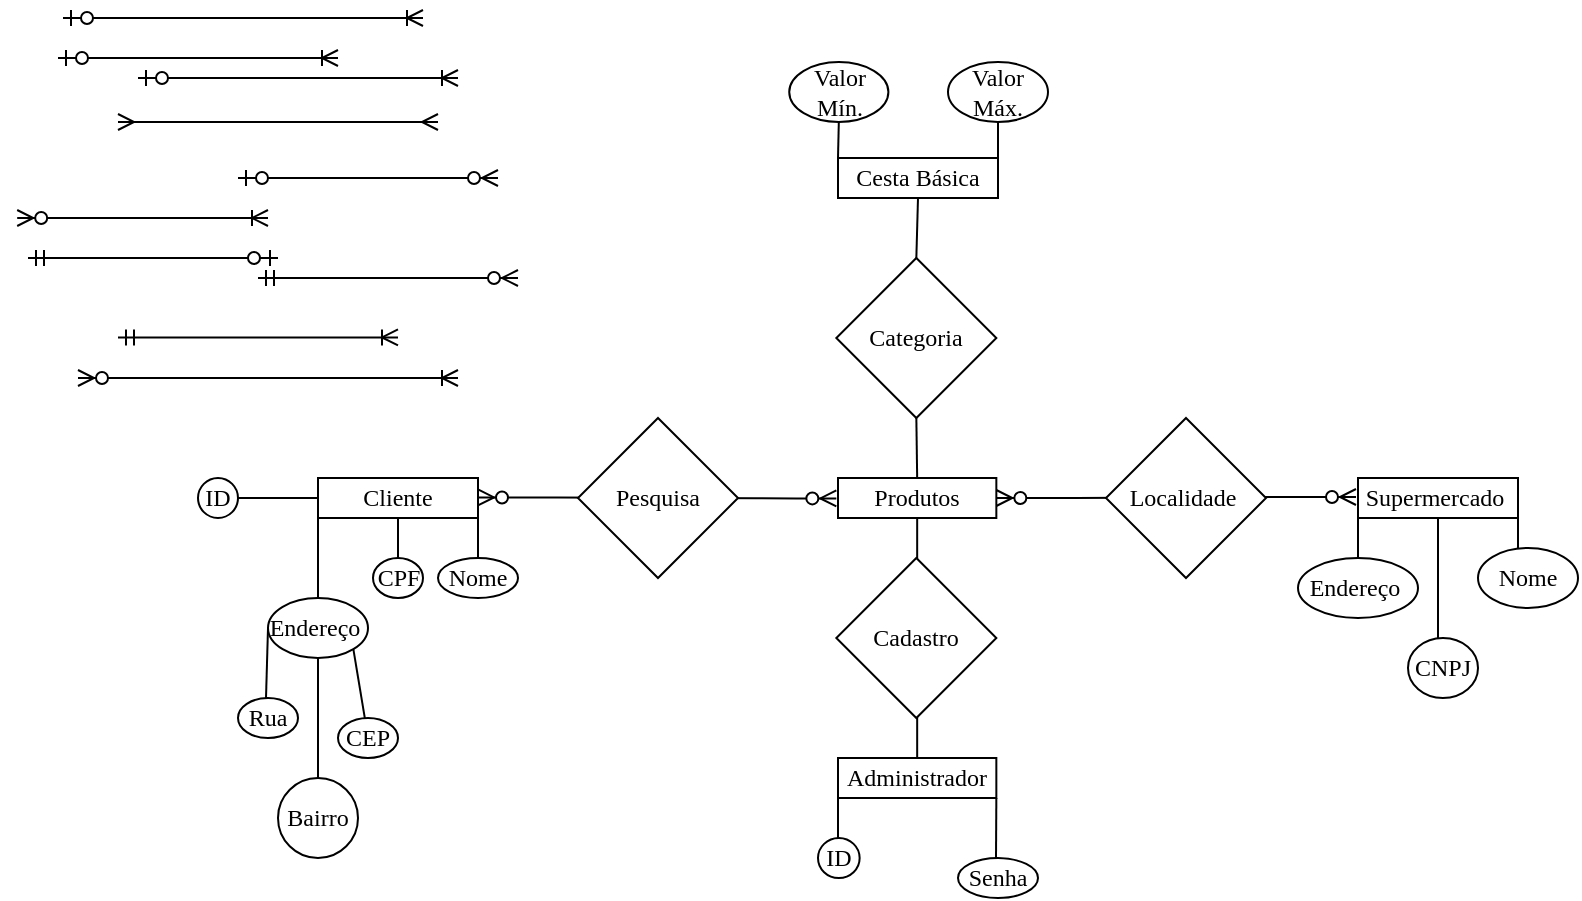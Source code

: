 <mxfile version="13.8.0" type="github">
  <diagram id="eSWgl5fm6VqWb7-yRT-q" name="Página-1">
    <mxGraphModel dx="1469" dy="1564" grid="1" gridSize="10" guides="1" tooltips="1" connect="1" arrows="1" fold="1" page="1" pageScale="1" pageWidth="827" pageHeight="1169" math="0" shadow="0">
      <root>
        <mxCell id="0" />
        <mxCell id="1" parent="0" />
        <mxCell id="ZF-4dj9gneZ3DAIQ6NbV-70" value="" style="endArrow=none;html=1;exitX=0.5;exitY=0;exitDx=0;exitDy=0;entryX=0.5;entryY=1;entryDx=0;entryDy=0;" edge="1" parent="1" source="6wXl4NRj1OaEJzUZebUB-18" target="6wXl4NRj1OaEJzUZebUB-16">
          <mxGeometry width="50" height="50" relative="1" as="geometry">
            <mxPoint x="330" y="350" as="sourcePoint" />
            <mxPoint x="380" y="300" as="targetPoint" />
          </mxGeometry>
        </mxCell>
        <mxCell id="ZF-4dj9gneZ3DAIQ6NbV-64" value="" style="edgeStyle=entityRelationEdgeStyle;fontSize=12;html=1;endArrow=ERzeroToMany;endFill=1;startArrow=ERzeroToMany;exitX=1;exitY=0.5;exitDx=0;exitDy=0;" edge="1" parent="1" source="6wXl4NRj1OaEJzUZebUB-16">
          <mxGeometry width="100" height="100" relative="1" as="geometry">
            <mxPoint x="369" y="210" as="sourcePoint" />
            <mxPoint x="539" y="209.5" as="targetPoint" />
          </mxGeometry>
        </mxCell>
        <mxCell id="ZF-4dj9gneZ3DAIQ6NbV-45" value="" style="edgeStyle=entityRelationEdgeStyle;fontSize=12;html=1;endArrow=ERzeroToMany;endFill=1;startArrow=ERzeroToMany;" edge="1" parent="1">
          <mxGeometry width="100" height="100" relative="1" as="geometry">
            <mxPoint x="100" y="209.74" as="sourcePoint" />
            <mxPoint x="279.17" y="210.21" as="targetPoint" />
          </mxGeometry>
        </mxCell>
        <mxCell id="6wXl4NRj1OaEJzUZebUB-64" value="" style="endArrow=none;html=1;entryX=1;entryY=1;entryDx=0;entryDy=0;" parent="1" target="6wXl4NRj1OaEJzUZebUB-30" edge="1">
          <mxGeometry width="50" height="50" relative="1" as="geometry">
            <mxPoint x="620" y="230" as="sourcePoint" />
            <mxPoint x="620" y="240" as="targetPoint" />
            <Array as="points">
              <mxPoint x="620" y="240" />
            </Array>
          </mxGeometry>
        </mxCell>
        <mxCell id="6wXl4NRj1OaEJzUZebUB-26" value="&lt;font face=&quot;Times New Roman&quot;&gt;Senha&lt;/font&gt;" style="ellipse;whiteSpace=wrap;html=1;" parent="1" vertex="1">
          <mxGeometry x="340" y="390.06" width="40" height="19.94" as="geometry" />
        </mxCell>
        <mxCell id="6wXl4NRj1OaEJzUZebUB-4" value="&lt;font face=&quot;Times New Roman&quot;&gt;ID&lt;/font&gt;" style="ellipse;whiteSpace=wrap;html=1;" parent="1" vertex="1">
          <mxGeometry x="-40" y="200" width="20" height="20" as="geometry" />
        </mxCell>
        <mxCell id="6wXl4NRj1OaEJzUZebUB-2" value="&lt;font face=&quot;Times New Roman&quot;&gt;Cliente&lt;/font&gt;" style="rounded=0;whiteSpace=wrap;html=1;" parent="1" vertex="1">
          <mxGeometry x="20" y="200" width="80" height="20" as="geometry" />
        </mxCell>
        <mxCell id="6wXl4NRj1OaEJzUZebUB-5" value="&lt;font face=&quot;Times New Roman&quot;&gt;Nome&lt;/font&gt;" style="ellipse;whiteSpace=wrap;html=1;" parent="1" vertex="1">
          <mxGeometry x="80" y="240" width="40" height="20" as="geometry" />
        </mxCell>
        <mxCell id="6wXl4NRj1OaEJzUZebUB-6" value="&lt;font face=&quot;Times New Roman&quot;&gt;CPF&lt;/font&gt;" style="ellipse;whiteSpace=wrap;html=1;" parent="1" vertex="1">
          <mxGeometry x="47.5" y="240" width="25" height="20" as="geometry" />
        </mxCell>
        <mxCell id="6wXl4NRj1OaEJzUZebUB-12" value="&lt;font face=&quot;Times New Roman&quot;&gt;Pesquisa&lt;/font&gt;" style="rhombus;whiteSpace=wrap;html=1;" parent="1" vertex="1">
          <mxGeometry x="150" y="170" width="80" height="80" as="geometry" />
        </mxCell>
        <mxCell id="6wXl4NRj1OaEJzUZebUB-16" value="&lt;font face=&quot;Times New Roman&quot;&gt;Produtos&lt;/font&gt;" style="rounded=0;whiteSpace=wrap;html=1;" parent="1" vertex="1">
          <mxGeometry x="280" y="200" width="79.17" height="20" as="geometry" />
        </mxCell>
        <mxCell id="6wXl4NRj1OaEJzUZebUB-17" value="&lt;font face=&quot;Times New Roman&quot;&gt;Cadastro&lt;/font&gt;" style="rhombus;whiteSpace=wrap;html=1;" parent="1" vertex="1">
          <mxGeometry x="279.17" y="240" width="80" height="80" as="geometry" />
        </mxCell>
        <mxCell id="6wXl4NRj1OaEJzUZebUB-18" value="&lt;font face=&quot;Times New Roman&quot;&gt;Administrador&lt;/font&gt;" style="rounded=0;whiteSpace=wrap;html=1;" parent="1" vertex="1">
          <mxGeometry x="280" y="340" width="79.17" height="20" as="geometry" />
        </mxCell>
        <mxCell id="6wXl4NRj1OaEJzUZebUB-25" value="&lt;font face=&quot;Times New Roman&quot;&gt;ID&lt;/font&gt;" style="ellipse;whiteSpace=wrap;html=1;rotation=0;direction=north;" parent="1" vertex="1">
          <mxGeometry x="270" y="380" width="20.83" height="20.06" as="geometry" />
        </mxCell>
        <mxCell id="6wXl4NRj1OaEJzUZebUB-27" value="&lt;font face=&quot;Times New Roman&quot;&gt;Categoria&lt;/font&gt;" style="rhombus;whiteSpace=wrap;html=1;" parent="1" vertex="1">
          <mxGeometry x="279.17" y="90" width="80" height="80" as="geometry" />
        </mxCell>
        <mxCell id="6wXl4NRj1OaEJzUZebUB-28" value="&lt;font face=&quot;Times New Roman&quot;&gt;Cesta Básica&lt;/font&gt;" style="rounded=0;whiteSpace=wrap;html=1;" parent="1" vertex="1">
          <mxGeometry x="280" y="40" width="80" height="20" as="geometry" />
        </mxCell>
        <mxCell id="6wXl4NRj1OaEJzUZebUB-29" value="&lt;font face=&quot;Times New Roman&quot;&gt;Localidade&amp;nbsp;&lt;/font&gt;" style="rhombus;whiteSpace=wrap;html=1;" parent="1" vertex="1">
          <mxGeometry x="414" y="170" width="80" height="80" as="geometry" />
        </mxCell>
        <mxCell id="6wXl4NRj1OaEJzUZebUB-30" value="&lt;font face=&quot;Times New Roman&quot;&gt;Supermercado&amp;nbsp;&lt;/font&gt;" style="rounded=0;whiteSpace=wrap;html=1;" parent="1" vertex="1">
          <mxGeometry x="540" y="200" width="80" height="20" as="geometry" />
        </mxCell>
        <mxCell id="6wXl4NRj1OaEJzUZebUB-35" value="" style="endArrow=none;html=1;entryX=1;entryY=1;entryDx=0;entryDy=0;" parent="1" target="6wXl4NRj1OaEJzUZebUB-18" edge="1">
          <mxGeometry width="50" height="50" relative="1" as="geometry">
            <mxPoint x="359" y="390" as="sourcePoint" />
            <mxPoint x="360" y="360" as="targetPoint" />
          </mxGeometry>
        </mxCell>
        <mxCell id="6wXl4NRj1OaEJzUZebUB-37" value="" style="endArrow=none;html=1;exitX=0.5;exitY=0;exitDx=0;exitDy=0;" parent="1" source="6wXl4NRj1OaEJzUZebUB-5" edge="1">
          <mxGeometry width="50" height="50" relative="1" as="geometry">
            <mxPoint x="50" y="260" as="sourcePoint" />
            <mxPoint x="100" y="210" as="targetPoint" />
          </mxGeometry>
        </mxCell>
        <mxCell id="6wXl4NRj1OaEJzUZebUB-45" value="" style="endArrow=none;html=1;exitX=0.5;exitY=0;exitDx=0;exitDy=0;entryX=0.5;entryY=1;entryDx=0;entryDy=0;" parent="1" source="6wXl4NRj1OaEJzUZebUB-16" target="6wXl4NRj1OaEJzUZebUB-27" edge="1">
          <mxGeometry width="50" height="50" relative="1" as="geometry">
            <mxPoint x="270" y="200" as="sourcePoint" />
            <mxPoint x="320" y="150" as="targetPoint" />
          </mxGeometry>
        </mxCell>
        <mxCell id="6wXl4NRj1OaEJzUZebUB-46" value="" style="endArrow=none;html=1;entryX=0.5;entryY=1;entryDx=0;entryDy=0;exitX=0.5;exitY=0;exitDx=0;exitDy=0;" parent="1" source="6wXl4NRj1OaEJzUZebUB-27" target="6wXl4NRj1OaEJzUZebUB-28" edge="1">
          <mxGeometry width="50" height="50" relative="1" as="geometry">
            <mxPoint x="270" y="130" as="sourcePoint" />
            <mxPoint x="320" y="80" as="targetPoint" />
          </mxGeometry>
        </mxCell>
        <mxCell id="6wXl4NRj1OaEJzUZebUB-49" value="&lt;font face=&quot;Times New Roman&quot;&gt;Rua&lt;/font&gt;" style="ellipse;whiteSpace=wrap;html=1;" parent="1" vertex="1">
          <mxGeometry x="-20" y="310" width="30" height="20" as="geometry" />
        </mxCell>
        <mxCell id="6wXl4NRj1OaEJzUZebUB-50" value="&lt;font face=&quot;Times New Roman&quot;&gt;Bairro&lt;/font&gt;" style="ellipse;whiteSpace=wrap;html=1;" parent="1" vertex="1">
          <mxGeometry y="350" width="40" height="40" as="geometry" />
        </mxCell>
        <mxCell id="6wXl4NRj1OaEJzUZebUB-54" value="" style="endArrow=none;html=1;exitX=0.5;exitY=1;exitDx=0;exitDy=0;entryX=0.5;entryY=0;entryDx=0;entryDy=0;" parent="1" target="6wXl4NRj1OaEJzUZebUB-50" edge="1" source="ZF-4dj9gneZ3DAIQ6NbV-5">
          <mxGeometry width="50" height="50" relative="1" as="geometry">
            <mxPoint x="60" y="50" as="sourcePoint" />
            <mxPoint x="30" y="350" as="targetPoint" />
          </mxGeometry>
        </mxCell>
        <mxCell id="6wXl4NRj1OaEJzUZebUB-58" value="&lt;font face=&quot;Times New Roman&quot;&gt;Endereço&amp;nbsp;&lt;/font&gt;" style="ellipse;whiteSpace=wrap;html=1;" parent="1" vertex="1">
          <mxGeometry x="510" y="240" width="60" height="30" as="geometry" />
        </mxCell>
        <mxCell id="6wXl4NRj1OaEJzUZebUB-59" value="&lt;font face=&quot;Times New Roman&quot;&gt;CNPJ&lt;/font&gt;" style="ellipse;whiteSpace=wrap;html=1;" parent="1" vertex="1">
          <mxGeometry x="565" y="280" width="35" height="30" as="geometry" />
        </mxCell>
        <mxCell id="6wXl4NRj1OaEJzUZebUB-60" value="&lt;font face=&quot;Times New Roman&quot;&gt;Nome&lt;/font&gt;" style="ellipse;whiteSpace=wrap;html=1;" parent="1" vertex="1">
          <mxGeometry x="600" y="235" width="50" height="30" as="geometry" />
        </mxCell>
        <mxCell id="6wXl4NRj1OaEJzUZebUB-65" value="" style="endArrow=none;html=1;entryX=0.5;entryY=1;entryDx=0;entryDy=0;exitX=0.429;exitY=0;exitDx=0;exitDy=0;exitPerimeter=0;" parent="1" source="6wXl4NRj1OaEJzUZebUB-59" target="6wXl4NRj1OaEJzUZebUB-30" edge="1">
          <mxGeometry width="50" height="50" relative="1" as="geometry">
            <mxPoint x="570" y="270" as="sourcePoint" />
            <mxPoint x="620" y="220" as="targetPoint" />
          </mxGeometry>
        </mxCell>
        <mxCell id="6wXl4NRj1OaEJzUZebUB-66" value="" style="endArrow=none;html=1;entryX=0;entryY=1;entryDx=0;entryDy=0;exitX=0.5;exitY=0;exitDx=0;exitDy=0;" parent="1" source="6wXl4NRj1OaEJzUZebUB-58" target="6wXl4NRj1OaEJzUZebUB-30" edge="1">
          <mxGeometry width="50" height="50" relative="1" as="geometry">
            <mxPoint x="550" y="270" as="sourcePoint" />
            <mxPoint x="600" y="220" as="targetPoint" />
          </mxGeometry>
        </mxCell>
        <mxCell id="6wXl4NRj1OaEJzUZebUB-67" value="" style="endArrow=none;html=1;exitX=0;exitY=0.5;exitDx=0;exitDy=0;" parent="1" source="ZF-4dj9gneZ3DAIQ6NbV-5" edge="1">
          <mxGeometry width="50" height="50" relative="1" as="geometry">
            <mxPoint x="17.5" y="50" as="sourcePoint" />
            <mxPoint x="-6" y="310" as="targetPoint" />
            <Array as="points" />
          </mxGeometry>
        </mxCell>
        <mxCell id="6wXl4NRj1OaEJzUZebUB-68" value="" style="endArrow=none;html=1;exitX=1;exitY=1;exitDx=0;exitDy=0;" parent="1" source="6wXl4NRj1OaEJzUZebUB-51" edge="1">
          <mxGeometry width="50" height="50" relative="1" as="geometry">
            <mxPoint x="50" y="270" as="sourcePoint" />
            <mxPoint x="38" y="330" as="targetPoint" />
          </mxGeometry>
        </mxCell>
        <mxCell id="6wXl4NRj1OaEJzUZebUB-69" value="" style="endArrow=none;html=1;entryX=0;entryY=1;entryDx=0;entryDy=0;" parent="1" target="6wXl4NRj1OaEJzUZebUB-18" edge="1">
          <mxGeometry width="50" height="50" relative="1" as="geometry">
            <mxPoint x="280" y="380" as="sourcePoint" />
            <mxPoint x="330" y="360" as="targetPoint" />
          </mxGeometry>
        </mxCell>
        <mxCell id="PSi9UvxMVIn8nsfbkCFn-1" value="&lt;font face=&quot;Times New Roman&quot; style=&quot;font-size: 12px&quot;&gt;Valor&lt;br&gt;Mín.&lt;/font&gt;" style="ellipse;whiteSpace=wrap;html=1;" parent="1" vertex="1">
          <mxGeometry x="255.62" y="-8" width="49.58" height="30" as="geometry" />
        </mxCell>
        <mxCell id="PSi9UvxMVIn8nsfbkCFn-2" value="&lt;font face=&quot;Times New Roman&quot;&gt;Valor&lt;br&gt;Máx.&lt;/font&gt;" style="ellipse;whiteSpace=wrap;html=1;" parent="1" vertex="1">
          <mxGeometry x="335" y="-8" width="50" height="30" as="geometry" />
        </mxCell>
        <mxCell id="PSi9UvxMVIn8nsfbkCFn-4" value="" style="endArrow=none;html=1;entryX=0.5;entryY=1;entryDx=0;entryDy=0;exitX=1;exitY=0;exitDx=0;exitDy=0;" parent="1" source="6wXl4NRj1OaEJzUZebUB-28" target="PSi9UvxMVIn8nsfbkCFn-2" edge="1">
          <mxGeometry width="50" height="50" relative="1" as="geometry">
            <mxPoint x="350" y="60" as="sourcePoint" />
            <mxPoint x="400" y="10" as="targetPoint" />
          </mxGeometry>
        </mxCell>
        <mxCell id="PSi9UvxMVIn8nsfbkCFn-5" value="" style="endArrow=none;html=1;entryX=0.5;entryY=1;entryDx=0;entryDy=0;exitX=0;exitY=0;exitDx=0;exitDy=0;" parent="1" source="6wXl4NRj1OaEJzUZebUB-28" target="PSi9UvxMVIn8nsfbkCFn-1" edge="1">
          <mxGeometry width="50" height="50" relative="1" as="geometry">
            <mxPoint x="300" y="60" as="sourcePoint" />
            <mxPoint x="350" y="10" as="targetPoint" />
          </mxGeometry>
        </mxCell>
        <mxCell id="ZF-4dj9gneZ3DAIQ6NbV-1" value="" style="endArrow=none;html=1;exitX=1;exitY=0.5;exitDx=0;exitDy=0;" edge="1" parent="1" source="6wXl4NRj1OaEJzUZebUB-4">
          <mxGeometry width="50" height="50" relative="1" as="geometry">
            <mxPoint x="-30" y="260" as="sourcePoint" />
            <mxPoint x="20" y="210" as="targetPoint" />
          </mxGeometry>
        </mxCell>
        <mxCell id="ZF-4dj9gneZ3DAIQ6NbV-2" value="" style="endArrow=none;html=1;exitX=0.5;exitY=0;exitDx=0;exitDy=0;entryX=0.5;entryY=1;entryDx=0;entryDy=0;" edge="1" parent="1" source="6wXl4NRj1OaEJzUZebUB-6" target="6wXl4NRj1OaEJzUZebUB-2">
          <mxGeometry width="50" height="50" relative="1" as="geometry">
            <mxPoint x="70" y="230" as="sourcePoint" />
            <mxPoint x="120" y="180" as="targetPoint" />
          </mxGeometry>
        </mxCell>
        <mxCell id="ZF-4dj9gneZ3DAIQ6NbV-5" value="&lt;font face=&quot;Times New Roman&quot;&gt;Endereço&amp;nbsp;&lt;/font&gt;" style="ellipse;whiteSpace=wrap;html=1;" vertex="1" parent="1">
          <mxGeometry x="-5" y="260" width="50" height="30" as="geometry" />
        </mxCell>
        <mxCell id="ZF-4dj9gneZ3DAIQ6NbV-6" value="" style="endArrow=none;html=1;" edge="1" parent="1">
          <mxGeometry width="50" height="50" relative="1" as="geometry">
            <mxPoint x="20" y="260" as="sourcePoint" />
            <mxPoint x="20" y="220" as="targetPoint" />
            <Array as="points" />
          </mxGeometry>
        </mxCell>
        <mxCell id="6wXl4NRj1OaEJzUZebUB-51" value="&lt;font face=&quot;Times New Roman&quot;&gt;CEP&lt;/font&gt;" style="ellipse;whiteSpace=wrap;html=1;" parent="1" vertex="1">
          <mxGeometry x="30" y="320" width="30" height="20" as="geometry" />
        </mxCell>
        <mxCell id="ZF-4dj9gneZ3DAIQ6NbV-7" value="" style="endArrow=none;html=1;exitX=1;exitY=1;exitDx=0;exitDy=0;" edge="1" parent="1" source="ZF-4dj9gneZ3DAIQ6NbV-5" target="6wXl4NRj1OaEJzUZebUB-51">
          <mxGeometry width="50" height="50" relative="1" as="geometry">
            <mxPoint x="37.609" y="285.647" as="sourcePoint" />
            <mxPoint x="38" y="330" as="targetPoint" />
          </mxGeometry>
        </mxCell>
        <mxCell id="ZF-4dj9gneZ3DAIQ6NbV-43" value="" style="edgeStyle=entityRelationEdgeStyle;fontSize=12;html=1;endArrow=ERoneToMany;startArrow=ERzeroToMany;" edge="1" parent="1">
          <mxGeometry width="100" height="100" relative="1" as="geometry">
            <mxPoint x="-130.405" y="70" as="sourcePoint" />
            <mxPoint x="-5" y="70" as="targetPoint" />
          </mxGeometry>
        </mxCell>
        <mxCell id="ZF-4dj9gneZ3DAIQ6NbV-51" value="" style="edgeStyle=entityRelationEdgeStyle;fontSize=12;html=1;endArrow=ERmany;startArrow=ERmany;" edge="1" parent="1">
          <mxGeometry width="100" height="100" relative="1" as="geometry">
            <mxPoint x="-80" y="22" as="sourcePoint" />
            <mxPoint x="80" y="22" as="targetPoint" />
          </mxGeometry>
        </mxCell>
        <mxCell id="ZF-4dj9gneZ3DAIQ6NbV-52" value="" style="edgeStyle=entityRelationEdgeStyle;fontSize=12;html=1;endArrow=ERzeroToMany;startArrow=ERzeroToOne;" edge="1" parent="1">
          <mxGeometry width="100" height="100" relative="1" as="geometry">
            <mxPoint x="-20" y="50" as="sourcePoint" />
            <mxPoint x="110" y="50" as="targetPoint" />
          </mxGeometry>
        </mxCell>
        <mxCell id="ZF-4dj9gneZ3DAIQ6NbV-53" value="" style="edgeStyle=entityRelationEdgeStyle;fontSize=12;html=1;endArrow=ERzeroToMany;startArrow=ERmandOne;" edge="1" parent="1">
          <mxGeometry width="100" height="100" relative="1" as="geometry">
            <mxPoint x="-10" y="100" as="sourcePoint" />
            <mxPoint x="120" y="100" as="targetPoint" />
          </mxGeometry>
        </mxCell>
        <mxCell id="ZF-4dj9gneZ3DAIQ6NbV-55" value="" style="edgeStyle=entityRelationEdgeStyle;fontSize=12;html=1;endArrow=ERzeroToOne;startArrow=ERmandOne;" edge="1" parent="1">
          <mxGeometry width="100" height="100" relative="1" as="geometry">
            <mxPoint x="-125" y="90" as="sourcePoint" />
            <mxPoint y="90" as="targetPoint" />
          </mxGeometry>
        </mxCell>
        <mxCell id="ZF-4dj9gneZ3DAIQ6NbV-56" value="" style="edgeStyle=entityRelationEdgeStyle;fontSize=12;html=1;endArrow=ERoneToMany;startArrow=ERmandOne;" edge="1" parent="1">
          <mxGeometry width="100" height="100" relative="1" as="geometry">
            <mxPoint x="-80" y="129.74" as="sourcePoint" />
            <mxPoint x="60" y="129.74" as="targetPoint" />
          </mxGeometry>
        </mxCell>
        <mxCell id="ZF-4dj9gneZ3DAIQ6NbV-58" value="" style="edgeStyle=entityRelationEdgeStyle;fontSize=12;html=1;endArrow=ERoneToMany;startArrow=ERzeroToOne;" edge="1" parent="1">
          <mxGeometry width="100" height="100" relative="1" as="geometry">
            <mxPoint x="-110" y="-10" as="sourcePoint" />
            <mxPoint x="30" y="-10" as="targetPoint" />
          </mxGeometry>
        </mxCell>
        <mxCell id="ZF-4dj9gneZ3DAIQ6NbV-59" value="" style="edgeStyle=entityRelationEdgeStyle;fontSize=12;html=1;endArrow=ERoneToMany;startArrow=ERzeroToOne;" edge="1" parent="1">
          <mxGeometry width="100" height="100" relative="1" as="geometry">
            <mxPoint x="-70" as="sourcePoint" />
            <mxPoint x="90" as="targetPoint" />
          </mxGeometry>
        </mxCell>
        <mxCell id="ZF-4dj9gneZ3DAIQ6NbV-61" value="" style="edgeStyle=entityRelationEdgeStyle;fontSize=12;html=1;endArrow=ERoneToMany;startArrow=ERzeroToOne;" edge="1" parent="1">
          <mxGeometry width="100" height="100" relative="1" as="geometry">
            <mxPoint x="-107.5" y="-30" as="sourcePoint" />
            <mxPoint x="72.5" y="-30" as="targetPoint" />
          </mxGeometry>
        </mxCell>
        <mxCell id="ZF-4dj9gneZ3DAIQ6NbV-63" value="" style="edgeStyle=entityRelationEdgeStyle;fontSize=12;html=1;endArrow=ERoneToMany;startArrow=ERzeroToMany;" edge="1" parent="1">
          <mxGeometry width="100" height="100" relative="1" as="geometry">
            <mxPoint x="-100" y="150" as="sourcePoint" />
            <mxPoint x="90" y="150" as="targetPoint" />
          </mxGeometry>
        </mxCell>
      </root>
    </mxGraphModel>
  </diagram>
</mxfile>
